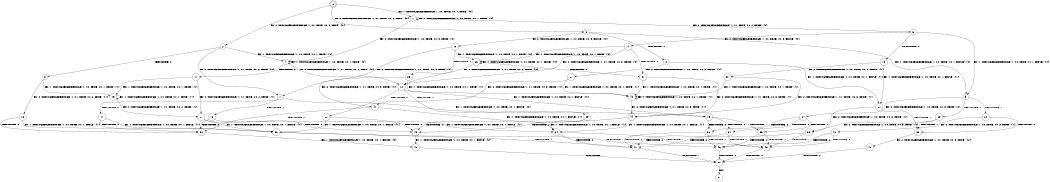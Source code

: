 digraph BCG {
size = "7, 10.5";
center = TRUE;
node [shape = circle];
0 [peripheries = 2];
0 -> 1 [label = "EX !1 !ATOMIC_EXCH_BRANCH (1, +0, TRUE, +0, 1, TRUE) !{0}"];
0 -> 2 [label = "EX !2 !ATOMIC_EXCH_BRANCH (1, +0, TRUE, +0, 3, TRUE) !{0}"];
0 -> 3 [label = "EX !0 !ATOMIC_EXCH_BRANCH (1, +1, TRUE, +0, 2, TRUE) !{0}"];
1 -> 4 [label = "EX !2 !ATOMIC_EXCH_BRANCH (1, +0, TRUE, +0, 3, TRUE) !{0}"];
1 -> 5 [label = "EX !0 !ATOMIC_EXCH_BRANCH (1, +1, TRUE, +0, 2, TRUE) !{0}"];
1 -> 1 [label = "EX !1 !ATOMIC_EXCH_BRANCH (1, +0, TRUE, +0, 1, TRUE) !{0}"];
2 -> 6 [label = "TERMINATE !2"];
2 -> 4 [label = "EX !1 !ATOMIC_EXCH_BRANCH (1, +0, TRUE, +0, 1, TRUE) !{0}"];
2 -> 7 [label = "EX !0 !ATOMIC_EXCH_BRANCH (1, +1, TRUE, +0, 2, TRUE) !{0}"];
3 -> 8 [label = "TERMINATE !0"];
3 -> 9 [label = "EX !1 !ATOMIC_EXCH_BRANCH (1, +0, TRUE, +0, 1, FALSE) !{0}"];
3 -> 10 [label = "EX !2 !ATOMIC_EXCH_BRANCH (1, +0, TRUE, +0, 3, FALSE) !{0}"];
4 -> 11 [label = "TERMINATE !2"];
4 -> 12 [label = "EX !0 !ATOMIC_EXCH_BRANCH (1, +1, TRUE, +0, 2, TRUE) !{0}"];
4 -> 4 [label = "EX !1 !ATOMIC_EXCH_BRANCH (1, +0, TRUE, +0, 1, TRUE) !{0}"];
5 -> 13 [label = "TERMINATE !0"];
5 -> 14 [label = "EX !2 !ATOMIC_EXCH_BRANCH (1, +0, TRUE, +0, 3, FALSE) !{0}"];
5 -> 9 [label = "EX !1 !ATOMIC_EXCH_BRANCH (1, +0, TRUE, +0, 1, FALSE) !{0}"];
6 -> 15 [label = "EX !1 !ATOMIC_EXCH_BRANCH (1, +0, TRUE, +0, 1, TRUE) !{1}"];
6 -> 16 [label = "EX !0 !ATOMIC_EXCH_BRANCH (1, +1, TRUE, +0, 2, TRUE) !{1}"];
7 -> 17 [label = "TERMINATE !2"];
7 -> 18 [label = "TERMINATE !0"];
7 -> 19 [label = "EX !1 !ATOMIC_EXCH_BRANCH (1, +0, TRUE, +0, 1, FALSE) !{0}"];
8 -> 20 [label = "EX !1 !ATOMIC_EXCH_BRANCH (1, +0, TRUE, +0, 1, FALSE) !{1}"];
8 -> 21 [label = "EX !2 !ATOMIC_EXCH_BRANCH (1, +0, TRUE, +0, 3, FALSE) !{1}"];
9 -> 22 [label = "TERMINATE !1"];
9 -> 23 [label = "TERMINATE !0"];
9 -> 24 [label = "EX !2 !ATOMIC_EXCH_BRANCH (1, +0, TRUE, +0, 3, TRUE) !{0}"];
10 -> 25 [label = "TERMINATE !0"];
10 -> 26 [label = "EX !1 !ATOMIC_EXCH_BRANCH (1, +0, TRUE, +0, 1, TRUE) !{0}"];
10 -> 7 [label = "EX !2 !ATOMIC_EXCH_BRANCH (1, +1, TRUE, +0, 3, TRUE) !{0}"];
11 -> 15 [label = "EX !1 !ATOMIC_EXCH_BRANCH (1, +0, TRUE, +0, 1, TRUE) !{1}"];
11 -> 27 [label = "EX !0 !ATOMIC_EXCH_BRANCH (1, +1, TRUE, +0, 2, TRUE) !{1}"];
12 -> 28 [label = "TERMINATE !2"];
12 -> 29 [label = "TERMINATE !0"];
12 -> 19 [label = "EX !1 !ATOMIC_EXCH_BRANCH (1, +0, TRUE, +0, 1, FALSE) !{0}"];
13 -> 20 [label = "EX !1 !ATOMIC_EXCH_BRANCH (1, +0, TRUE, +0, 1, FALSE) !{1}"];
13 -> 30 [label = "EX !2 !ATOMIC_EXCH_BRANCH (1, +0, TRUE, +0, 3, FALSE) !{1}"];
14 -> 31 [label = "TERMINATE !0"];
14 -> 12 [label = "EX !2 !ATOMIC_EXCH_BRANCH (1, +1, TRUE, +0, 3, TRUE) !{0}"];
14 -> 26 [label = "EX !1 !ATOMIC_EXCH_BRANCH (1, +0, TRUE, +0, 1, TRUE) !{0}"];
15 -> 27 [label = "EX !0 !ATOMIC_EXCH_BRANCH (1, +1, TRUE, +0, 2, TRUE) !{1}"];
15 -> 15 [label = "EX !1 !ATOMIC_EXCH_BRANCH (1, +0, TRUE, +0, 1, TRUE) !{1}"];
16 -> 32 [label = "TERMINATE !0"];
16 -> 33 [label = "EX !1 !ATOMIC_EXCH_BRANCH (1, +0, TRUE, +0, 1, FALSE) !{1}"];
17 -> 32 [label = "TERMINATE !0"];
17 -> 33 [label = "EX !1 !ATOMIC_EXCH_BRANCH (1, +0, TRUE, +0, 1, FALSE) !{1}"];
18 -> 32 [label = "TERMINATE !2"];
18 -> 34 [label = "EX !1 !ATOMIC_EXCH_BRANCH (1, +0, TRUE, +0, 1, FALSE) !{1}"];
19 -> 35 [label = "TERMINATE !1"];
19 -> 36 [label = "TERMINATE !2"];
19 -> 37 [label = "TERMINATE !0"];
20 -> 38 [label = "TERMINATE !1"];
20 -> 39 [label = "EX !2 !ATOMIC_EXCH_BRANCH (1, +0, TRUE, +0, 3, TRUE) !{1}"];
21 -> 40 [label = "EX !1 !ATOMIC_EXCH_BRANCH (1, +0, TRUE, +0, 1, TRUE) !{1}"];
21 -> 41 [label = "EX !2 !ATOMIC_EXCH_BRANCH (1, +1, TRUE, +0, 3, TRUE) !{1}"];
22 -> 38 [label = "TERMINATE !0"];
22 -> 42 [label = "EX !2 !ATOMIC_EXCH_BRANCH (1, +0, TRUE, +0, 3, TRUE) !{1}"];
23 -> 38 [label = "TERMINATE !1"];
23 -> 39 [label = "EX !2 !ATOMIC_EXCH_BRANCH (1, +0, TRUE, +0, 3, TRUE) !{1}"];
24 -> 35 [label = "TERMINATE !1"];
24 -> 36 [label = "TERMINATE !2"];
24 -> 37 [label = "TERMINATE !0"];
25 -> 41 [label = "EX !2 !ATOMIC_EXCH_BRANCH (1, +1, TRUE, +0, 3, TRUE) !{1}"];
25 -> 40 [label = "EX !1 !ATOMIC_EXCH_BRANCH (1, +0, TRUE, +0, 1, TRUE) !{1}"];
26 -> 31 [label = "TERMINATE !0"];
26 -> 12 [label = "EX !2 !ATOMIC_EXCH_BRANCH (1, +1, TRUE, +0, 3, TRUE) !{0}"];
26 -> 26 [label = "EX !1 !ATOMIC_EXCH_BRANCH (1, +0, TRUE, +0, 1, TRUE) !{0}"];
27 -> 43 [label = "TERMINATE !0"];
27 -> 33 [label = "EX !1 !ATOMIC_EXCH_BRANCH (1, +0, TRUE, +0, 1, FALSE) !{1}"];
28 -> 33 [label = "EX !1 !ATOMIC_EXCH_BRANCH (1, +0, TRUE, +0, 1, FALSE) !{1}"];
28 -> 43 [label = "TERMINATE !0"];
29 -> 34 [label = "EX !1 !ATOMIC_EXCH_BRANCH (1, +0, TRUE, +0, 1, FALSE) !{1}"];
29 -> 43 [label = "TERMINATE !2"];
30 -> 44 [label = "EX !2 !ATOMIC_EXCH_BRANCH (1, +1, TRUE, +0, 3, TRUE) !{1}"];
30 -> 40 [label = "EX !1 !ATOMIC_EXCH_BRANCH (1, +0, TRUE, +0, 1, TRUE) !{1}"];
31 -> 44 [label = "EX !2 !ATOMIC_EXCH_BRANCH (1, +1, TRUE, +0, 3, TRUE) !{1}"];
31 -> 40 [label = "EX !1 !ATOMIC_EXCH_BRANCH (1, +0, TRUE, +0, 1, TRUE) !{1}"];
32 -> 45 [label = "EX !1 !ATOMIC_EXCH_BRANCH (1, +0, TRUE, +0, 1, FALSE) !{2}"];
33 -> 46 [label = "TERMINATE !1"];
33 -> 47 [label = "TERMINATE !0"];
34 -> 48 [label = "TERMINATE !1"];
34 -> 47 [label = "TERMINATE !2"];
35 -> 46 [label = "TERMINATE !2"];
35 -> 48 [label = "TERMINATE !0"];
36 -> 46 [label = "TERMINATE !1"];
36 -> 47 [label = "TERMINATE !0"];
37 -> 48 [label = "TERMINATE !1"];
37 -> 47 [label = "TERMINATE !2"];
38 -> 49 [label = "EX !2 !ATOMIC_EXCH_BRANCH (1, +0, TRUE, +0, 3, TRUE) !{2}"];
39 -> 48 [label = "TERMINATE !1"];
39 -> 47 [label = "TERMINATE !2"];
40 -> 44 [label = "EX !2 !ATOMIC_EXCH_BRANCH (1, +1, TRUE, +0, 3, TRUE) !{1}"];
40 -> 40 [label = "EX !1 !ATOMIC_EXCH_BRANCH (1, +0, TRUE, +0, 1, TRUE) !{1}"];
41 -> 32 [label = "TERMINATE !2"];
41 -> 34 [label = "EX !1 !ATOMIC_EXCH_BRANCH (1, +0, TRUE, +0, 1, FALSE) !{1}"];
42 -> 46 [label = "TERMINATE !2"];
42 -> 48 [label = "TERMINATE !0"];
43 -> 45 [label = "EX !1 !ATOMIC_EXCH_BRANCH (1, +0, TRUE, +0, 1, FALSE) !{2}"];
44 -> 43 [label = "TERMINATE !2"];
44 -> 34 [label = "EX !1 !ATOMIC_EXCH_BRANCH (1, +0, TRUE, +0, 1, FALSE) !{1}"];
45 -> 50 [label = "TERMINATE !1"];
46 -> 50 [label = "TERMINATE !0"];
47 -> 50 [label = "TERMINATE !1"];
48 -> 50 [label = "TERMINATE !2"];
49 -> 50 [label = "TERMINATE !2"];
50 -> 51 [label = "exit"];
}
